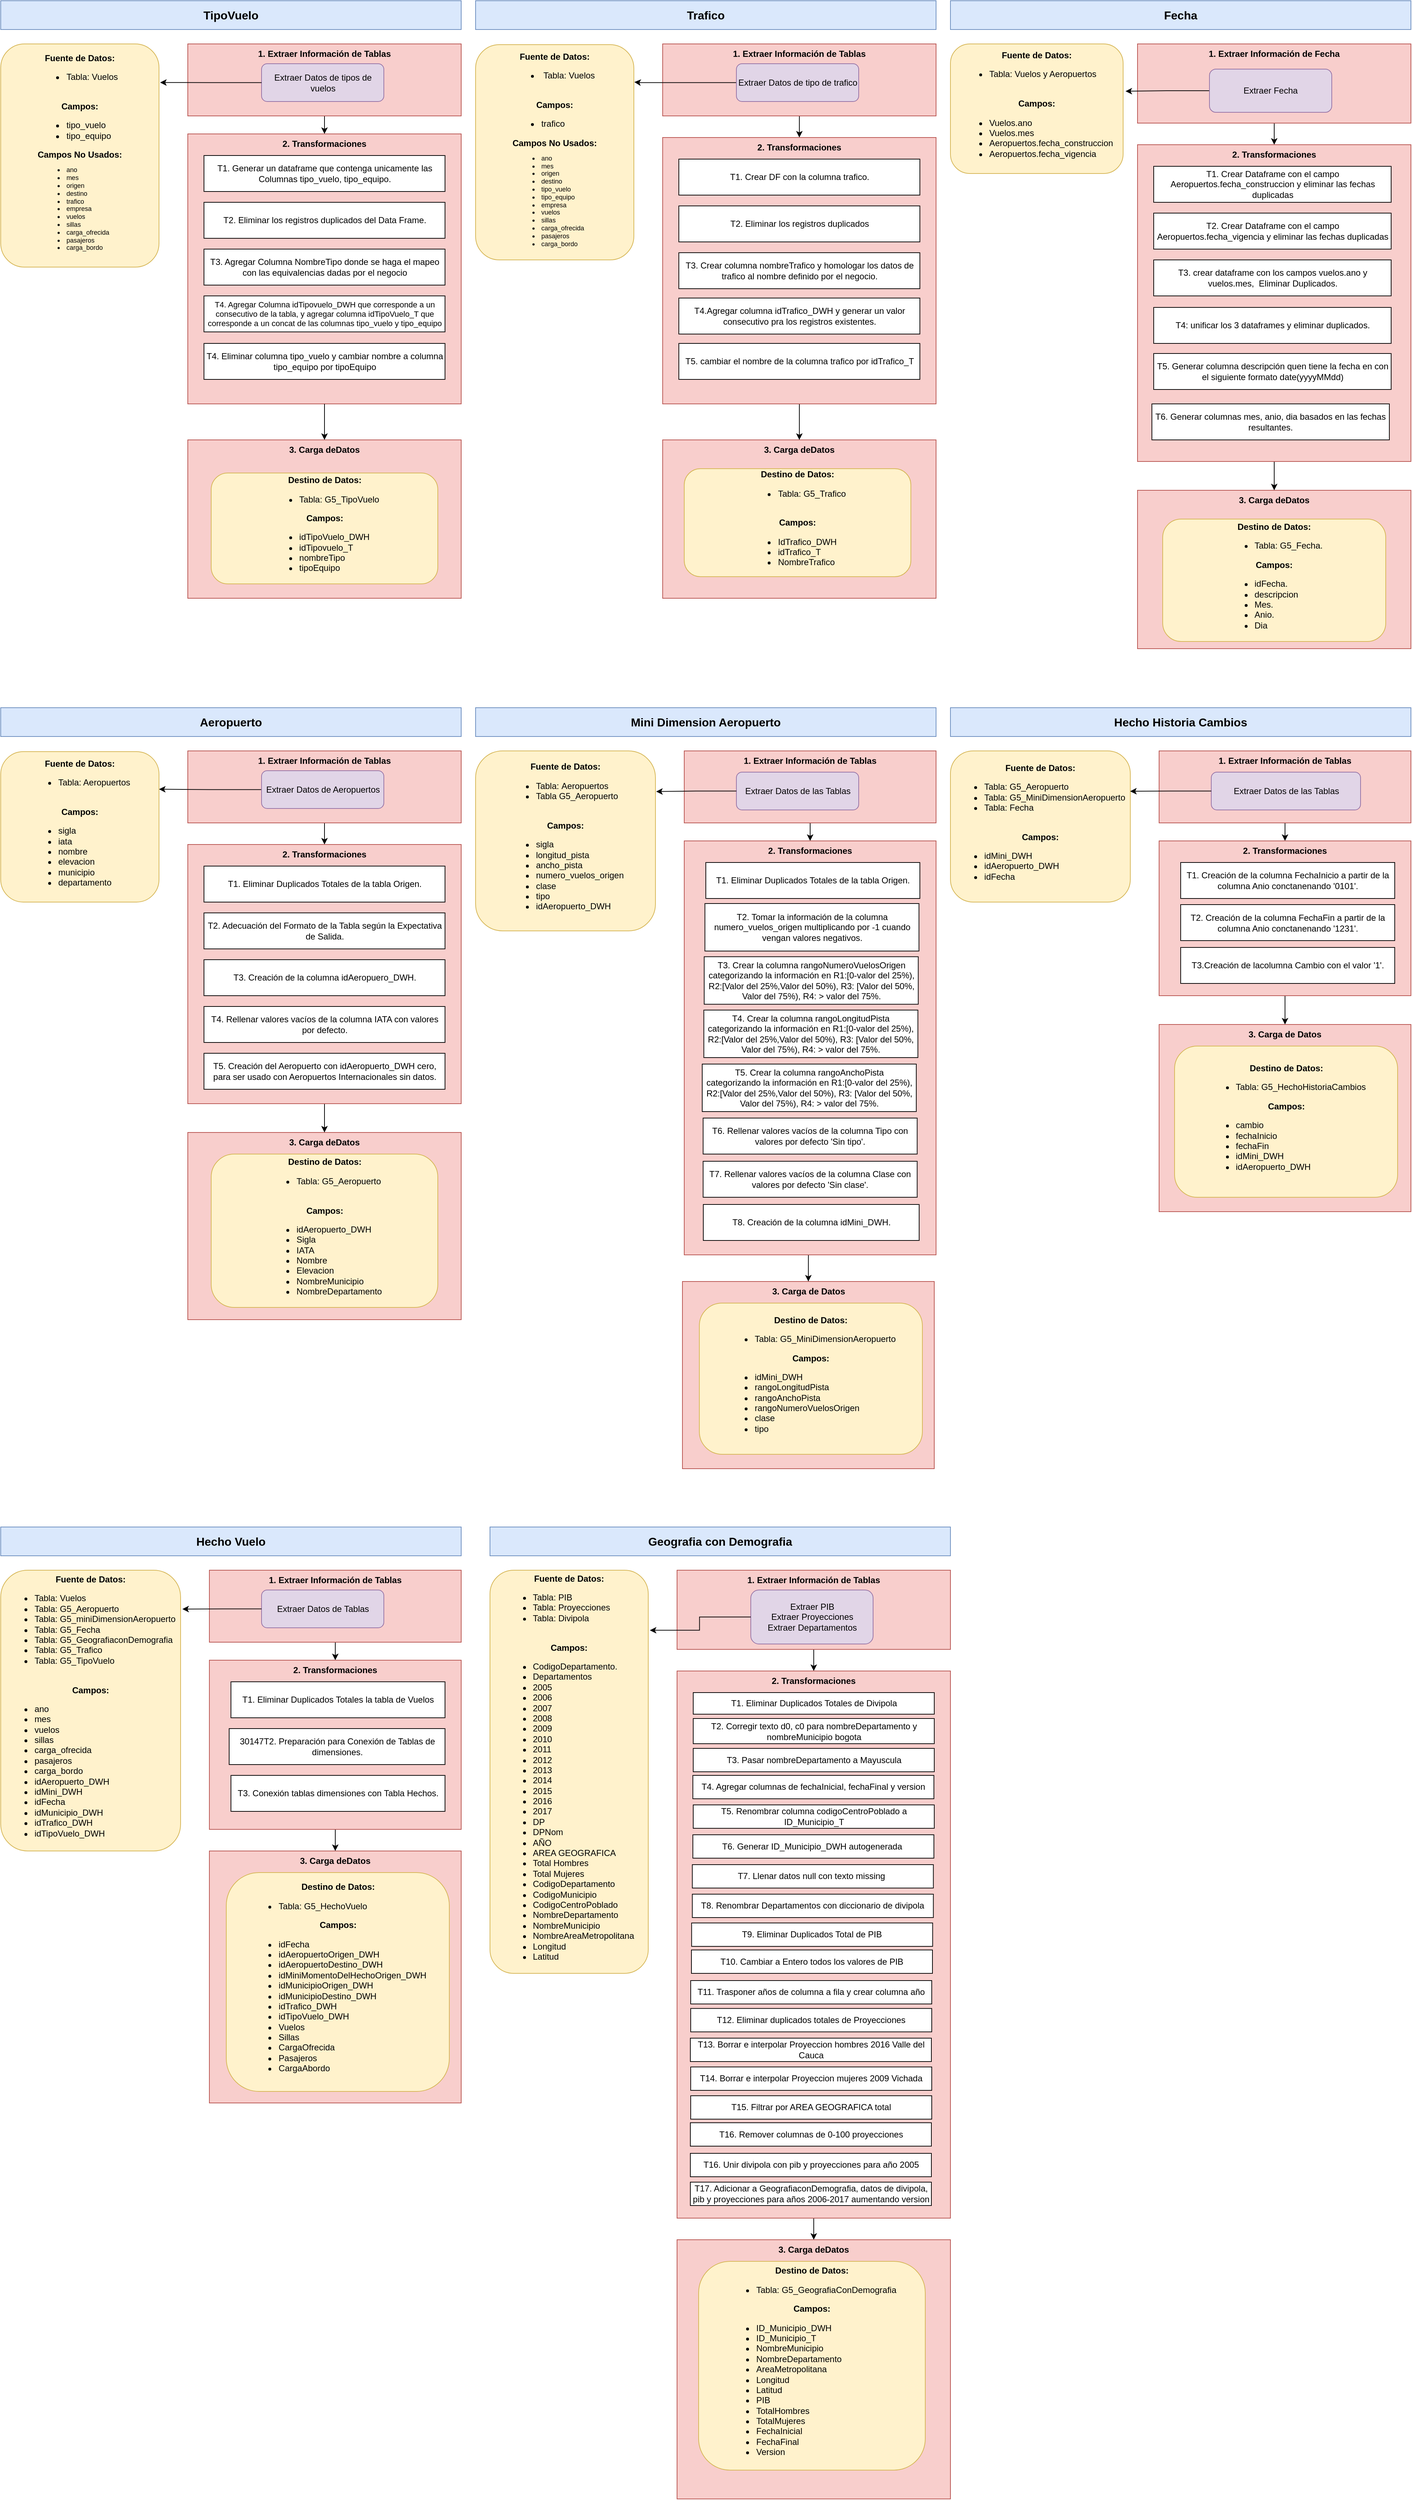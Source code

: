<mxfile version="24.5.3" type="device" pages="2">
  <diagram name="Página-1" id="N2-zhjFlQqDtDkERAfEA">
    <mxGraphModel dx="905" dy="836" grid="1" gridSize="10" guides="1" tooltips="1" connect="1" arrows="1" fold="1" page="1" pageScale="1" pageWidth="1169" pageHeight="827" math="0" shadow="0">
      <root>
        <mxCell id="0" />
        <mxCell id="1" parent="0" />
        <mxCell id="ubUgCDe-K2vhHDp4Me_q-1" value="Aeropuerto" style="rounded=0;whiteSpace=wrap;html=1;fontSize=16;fontStyle=1;fillColor=#dae8fc;strokeColor=#6c8ebf;" parent="1" vertex="1">
          <mxGeometry x="1200" y="1002" width="640" height="40" as="geometry" />
        </mxCell>
        <mxCell id="ubUgCDe-K2vhHDp4Me_q-2" value="3. Carga deDatos" style="rounded=0;whiteSpace=wrap;html=1;verticalAlign=top;fontStyle=1;fillColor=#f8cecc;strokeColor=#b85450;" parent="1" vertex="1">
          <mxGeometry x="1460" y="1592" width="380" height="260" as="geometry" />
        </mxCell>
        <mxCell id="ubUgCDe-K2vhHDp4Me_q-3" value="&lt;div&gt;&lt;b style=&quot;text-align: left; background-color: initial;&quot;&gt;Destino de Datos:&lt;/b&gt;&lt;br&gt;&lt;ul&gt;&lt;li style=&quot;text-align: left;&quot;&gt;Tabla: G5_Aeropuerto&lt;/li&gt;&lt;/ul&gt;&lt;div&gt;&lt;br&gt;&lt;/div&gt;&lt;div style=&quot;&quot;&gt;&lt;b&gt;Campos:&lt;/b&gt;&lt;/div&gt;&lt;/div&gt;&lt;div style=&quot;&quot;&gt;&lt;ul&gt;&lt;li style=&quot;text-align: left;&quot;&gt;idAeropuerto_DWH&lt;/li&gt;&lt;li style=&quot;text-align: left;&quot;&gt;Sigla&lt;/li&gt;&lt;li style=&quot;text-align: left;&quot;&gt;IATA&lt;/li&gt;&lt;li style=&quot;text-align: left;&quot;&gt;Nombre&lt;/li&gt;&lt;li style=&quot;text-align: left;&quot;&gt;Elevacion&lt;/li&gt;&lt;li style=&quot;text-align: left;&quot;&gt;NombreMunicipio&lt;/li&gt;&lt;li style=&quot;text-align: left;&quot;&gt;NombreDepartamento&lt;/li&gt;&lt;/ul&gt;&lt;/div&gt;" style="rounded=1;whiteSpace=wrap;html=1;glass=0;shadow=0;align=center;fillColor=#fff2cc;strokeColor=#d6b656;" parent="1" vertex="1">
          <mxGeometry x="1492.5" y="1622" width="315" height="213" as="geometry" />
        </mxCell>
        <mxCell id="ubUgCDe-K2vhHDp4Me_q-4" style="edgeStyle=orthogonalEdgeStyle;rounded=0;orthogonalLoop=1;jettySize=auto;html=1;exitX=0.5;exitY=1;exitDx=0;exitDy=0;entryX=0.5;entryY=0;entryDx=0;entryDy=0;" parent="1" source="ubUgCDe-K2vhHDp4Me_q-5" target="ubUgCDe-K2vhHDp4Me_q-10" edge="1">
          <mxGeometry relative="1" as="geometry" />
        </mxCell>
        <mxCell id="ubUgCDe-K2vhHDp4Me_q-5" value="1. Extraer Información de Tablas" style="rounded=0;whiteSpace=wrap;html=1;verticalAlign=top;fontStyle=1;fillColor=#f8cecc;strokeColor=#b85450;" parent="1" vertex="1">
          <mxGeometry x="1460" y="1062" width="380" height="100" as="geometry" />
        </mxCell>
        <mxCell id="ubUgCDe-K2vhHDp4Me_q-6" style="edgeStyle=orthogonalEdgeStyle;rounded=0;orthogonalLoop=1;jettySize=auto;html=1;entryX=1;entryY=0.25;entryDx=0;entryDy=0;" parent="1" source="ubUgCDe-K2vhHDp4Me_q-7" target="ubUgCDe-K2vhHDp4Me_q-8" edge="1">
          <mxGeometry relative="1" as="geometry" />
        </mxCell>
        <mxCell id="ubUgCDe-K2vhHDp4Me_q-7" value="Extraer Datos de Aeropuertos" style="rounded=1;whiteSpace=wrap;html=1;fillColor=#e1d5e7;strokeColor=#9673a6;" parent="1" vertex="1">
          <mxGeometry x="1562.5" y="1089.5" width="170" height="52.5" as="geometry" />
        </mxCell>
        <mxCell id="ubUgCDe-K2vhHDp4Me_q-8" value="&lt;b&gt;Fuente de Datos:&lt;/b&gt;&lt;div&gt;&lt;ul&gt;&lt;li style=&quot;&quot;&gt;Tabla: Aeropuertos&lt;/li&gt;&lt;/ul&gt;&lt;div&gt;&lt;br&gt;&lt;/div&gt;&lt;div style=&quot;&quot;&gt;&lt;b&gt;Campos:&lt;/b&gt;&lt;/div&gt;&lt;/div&gt;&lt;div style=&quot;&quot;&gt;&lt;ul&gt;&lt;li style=&quot;text-align: left;&quot;&gt;sigla&lt;/li&gt;&lt;li style=&quot;text-align: left;&quot;&gt;iata&lt;/li&gt;&lt;li style=&quot;text-align: left;&quot;&gt;nombre&lt;/li&gt;&lt;li style=&quot;text-align: left;&quot;&gt;elevacion&lt;/li&gt;&lt;li style=&quot;text-align: left;&quot;&gt;municipio&lt;/li&gt;&lt;li style=&quot;text-align: left;&quot;&gt;departamento&lt;/li&gt;&lt;/ul&gt;&lt;/div&gt;" style="rounded=1;whiteSpace=wrap;html=1;glass=0;shadow=0;align=center;fillColor=#fff2cc;strokeColor=#d6b656;" parent="1" vertex="1">
          <mxGeometry x="1200" y="1063" width="220" height="209" as="geometry" />
        </mxCell>
        <mxCell id="ubUgCDe-K2vhHDp4Me_q-9" style="edgeStyle=orthogonalEdgeStyle;rounded=0;orthogonalLoop=1;jettySize=auto;html=1;exitX=0.5;exitY=1;exitDx=0;exitDy=0;entryX=0.5;entryY=0;entryDx=0;entryDy=0;" parent="1" source="ubUgCDe-K2vhHDp4Me_q-10" target="ubUgCDe-K2vhHDp4Me_q-2" edge="1">
          <mxGeometry relative="1" as="geometry">
            <mxPoint x="1650" y="1549" as="sourcePoint" />
          </mxGeometry>
        </mxCell>
        <mxCell id="ubUgCDe-K2vhHDp4Me_q-10" value="2. Transformaciones" style="rounded=0;whiteSpace=wrap;html=1;verticalAlign=top;fontStyle=1;fillColor=#f8cecc;strokeColor=#b85450;" parent="1" vertex="1">
          <mxGeometry x="1460" y="1192" width="380" height="360" as="geometry" />
        </mxCell>
        <mxCell id="ubUgCDe-K2vhHDp4Me_q-11" value="T1. Eliminar Duplicados Totales de la tabla Origen." style="rounded=0;whiteSpace=wrap;html=1;" parent="1" vertex="1">
          <mxGeometry x="1482.5" y="1222" width="335" height="50" as="geometry" />
        </mxCell>
        <mxCell id="ubUgCDe-K2vhHDp4Me_q-12" value="T2. Adecuación del Formato de la Tabla según la Expectativa de Salida." style="rounded=0;whiteSpace=wrap;html=1;" parent="1" vertex="1">
          <mxGeometry x="1482.5" y="1287" width="335" height="50" as="geometry" />
        </mxCell>
        <mxCell id="ubUgCDe-K2vhHDp4Me_q-13" value="T3. Creación de la columna idAeropuero_DWH." style="rounded=0;whiteSpace=wrap;html=1;" parent="1" vertex="1">
          <mxGeometry x="1482.5" y="1352" width="335" height="50" as="geometry" />
        </mxCell>
        <mxCell id="ubUgCDe-K2vhHDp4Me_q-17" value="Hecho Vuelo" style="rounded=0;whiteSpace=wrap;html=1;fontSize=16;fontStyle=1;fillColor=#dae8fc;strokeColor=#6c8ebf;" parent="1" vertex="1">
          <mxGeometry x="1200" y="2140" width="640" height="40" as="geometry" />
        </mxCell>
        <mxCell id="ubUgCDe-K2vhHDp4Me_q-18" value="3. Carga deDatos" style="rounded=0;whiteSpace=wrap;html=1;verticalAlign=top;fontStyle=1;fillColor=#f8cecc;strokeColor=#b85450;" parent="1" vertex="1">
          <mxGeometry x="1490" y="2590" width="350" height="350" as="geometry" />
        </mxCell>
        <mxCell id="ubUgCDe-K2vhHDp4Me_q-19" value="&lt;div&gt;&lt;b style=&quot;text-align: left; background-color: initial;&quot;&gt;Destino de Datos:&lt;/b&gt;&lt;br&gt;&lt;ul&gt;&lt;li style=&quot;text-align: left;&quot;&gt;Tabla: G5_HechoVuelo&lt;/li&gt;&lt;/ul&gt;&lt;div style=&quot;&quot;&gt;&lt;b&gt;Campos:&lt;/b&gt;&lt;/div&gt;&lt;/div&gt;&lt;div style=&quot;&quot;&gt;&lt;ul&gt;&lt;li style=&quot;text-align: left;&quot;&gt;idFecha&lt;/li&gt;&lt;li style=&quot;text-align: left;&quot;&gt;idAeropuertoOrigen_DWH&lt;/li&gt;&lt;li style=&quot;text-align: left;&quot;&gt;idAeropuertoDestino_DWH&lt;/li&gt;&lt;li style=&quot;text-align: left;&quot;&gt;idMiniMomentoDelHechoOrigen_DWH&lt;/li&gt;&lt;li style=&quot;text-align: left;&quot;&gt;idMunicipioOrigen_DWH&lt;/li&gt;&lt;li style=&quot;text-align: left;&quot;&gt;idMunicipioDestino_DWH&lt;/li&gt;&lt;li style=&quot;text-align: left;&quot;&gt;idTrafico_DWH&lt;/li&gt;&lt;li style=&quot;text-align: left;&quot;&gt;idTipoVuelo_DWH&lt;/li&gt;&lt;li style=&quot;text-align: left;&quot;&gt;Vuelos&lt;/li&gt;&lt;li style=&quot;text-align: left;&quot;&gt;Sillas&lt;/li&gt;&lt;li style=&quot;text-align: left;&quot;&gt;CargaOfrecida&lt;/li&gt;&lt;li style=&quot;text-align: left;&quot;&gt;Pasajeros&lt;/li&gt;&lt;li style=&quot;text-align: left;&quot;&gt;CargaAbordo&lt;/li&gt;&lt;/ul&gt;&lt;/div&gt;" style="rounded=1;whiteSpace=wrap;html=1;glass=0;shadow=0;align=center;fillColor=#fff2cc;strokeColor=#d6b656;" parent="1" vertex="1">
          <mxGeometry x="1513.5" y="2620" width="310" height="304" as="geometry" />
        </mxCell>
        <mxCell id="ubUgCDe-K2vhHDp4Me_q-20" style="edgeStyle=orthogonalEdgeStyle;rounded=0;orthogonalLoop=1;jettySize=auto;html=1;exitX=0.5;exitY=1;exitDx=0;exitDy=0;entryX=0.5;entryY=0;entryDx=0;entryDy=0;" parent="1" source="ubUgCDe-K2vhHDp4Me_q-21" target="ubUgCDe-K2vhHDp4Me_q-26" edge="1">
          <mxGeometry relative="1" as="geometry" />
        </mxCell>
        <mxCell id="ubUgCDe-K2vhHDp4Me_q-21" value="1. Extraer Información de Tablas" style="rounded=0;whiteSpace=wrap;html=1;verticalAlign=top;fontStyle=1;fillColor=#f8cecc;strokeColor=#b85450;" parent="1" vertex="1">
          <mxGeometry x="1490" y="2200" width="350" height="100" as="geometry" />
        </mxCell>
        <mxCell id="ubUgCDe-K2vhHDp4Me_q-23" value="Extraer Datos de Tablas" style="rounded=1;whiteSpace=wrap;html=1;fillColor=#e1d5e7;strokeColor=#9673a6;" parent="1" vertex="1">
          <mxGeometry x="1562.5" y="2227.5" width="170" height="52.5" as="geometry" />
        </mxCell>
        <mxCell id="ubUgCDe-K2vhHDp4Me_q-24" value="&lt;b&gt;Fuente de Datos:&lt;/b&gt;&lt;div&gt;&lt;ul&gt;&lt;li style=&quot;text-align: left;&quot;&gt;Tabla: Vuelos&lt;/li&gt;&lt;li style=&quot;text-align: left;&quot;&gt;Tabla: G5_Aeropuerto&lt;/li&gt;&lt;li style=&quot;text-align: left;&quot;&gt;Tabla: G5_miniDimensionAeropuerto&lt;/li&gt;&lt;li style=&quot;text-align: left;&quot;&gt;Tabla: G5_Fecha&lt;/li&gt;&lt;li style=&quot;text-align: left;&quot;&gt;Tabla: G5_GeografiaconDemografia&lt;/li&gt;&lt;li style=&quot;text-align: left;&quot;&gt;Tabla: G5_Trafico&lt;/li&gt;&lt;li style=&quot;text-align: left;&quot;&gt;Tabla: G5_TipoVuelo&lt;/li&gt;&lt;/ul&gt;&lt;div&gt;&lt;br&gt;&lt;/div&gt;&lt;div style=&quot;&quot;&gt;&lt;b&gt;Campos:&lt;/b&gt;&lt;/div&gt;&lt;/div&gt;&lt;div style=&quot;&quot;&gt;&lt;ul&gt;&lt;li style=&quot;border-color: var(--border-color); text-align: left;&quot;&gt;ano&lt;/li&gt;&lt;li style=&quot;border-color: var(--border-color); text-align: left;&quot;&gt;mes&lt;/li&gt;&lt;li style=&quot;border-color: var(--border-color); text-align: left;&quot;&gt;vuelos&lt;/li&gt;&lt;li style=&quot;border-color: var(--border-color); text-align: left;&quot;&gt;sillas&lt;/li&gt;&lt;li style=&quot;text-align: left;&quot;&gt;carga_ofrecida&lt;/li&gt;&lt;li style=&quot;text-align: left;&quot;&gt;pasajeros&lt;/li&gt;&lt;li style=&quot;text-align: left;&quot;&gt;carga_bordo&lt;/li&gt;&lt;li style=&quot;text-align: left;&quot;&gt;idAeropuerto_DWH&lt;/li&gt;&lt;li style=&quot;text-align: left;&quot;&gt;idMini_DWH&lt;/li&gt;&lt;li style=&quot;text-align: left;&quot;&gt;idFecha&lt;/li&gt;&lt;li style=&quot;text-align: left;&quot;&gt;idMunicipio_DWH&lt;/li&gt;&lt;li style=&quot;text-align: left;&quot;&gt;idTrafico_DWH&lt;/li&gt;&lt;li style=&quot;text-align: left;&quot;&gt;idTipoVuelo_DWH&lt;/li&gt;&lt;/ul&gt;&lt;/div&gt;" style="rounded=1;whiteSpace=wrap;html=1;glass=0;shadow=0;align=center;fillColor=#fff2cc;strokeColor=#d6b656;" parent="1" vertex="1">
          <mxGeometry x="1200" y="2200" width="250" height="390" as="geometry" />
        </mxCell>
        <mxCell id="ubUgCDe-K2vhHDp4Me_q-25" style="edgeStyle=orthogonalEdgeStyle;rounded=0;orthogonalLoop=1;jettySize=auto;html=1;exitX=0.492;exitY=0.994;exitDx=0;exitDy=0;entryX=0.5;entryY=0;entryDx=0;entryDy=0;exitPerimeter=0;" parent="1" source="ubUgCDe-K2vhHDp4Me_q-26" target="ubUgCDe-K2vhHDp4Me_q-18" edge="1">
          <mxGeometry relative="1" as="geometry">
            <mxPoint x="1647.5" y="2687" as="sourcePoint" />
          </mxGeometry>
        </mxCell>
        <mxCell id="ubUgCDe-K2vhHDp4Me_q-26" value="2. Transformaciones" style="rounded=0;whiteSpace=wrap;html=1;verticalAlign=top;fontStyle=1;fillColor=#f8cecc;strokeColor=#b85450;" parent="1" vertex="1">
          <mxGeometry x="1490" y="2325" width="350" height="235" as="geometry" />
        </mxCell>
        <mxCell id="ubUgCDe-K2vhHDp4Me_q-27" value="T1. Eliminar Duplicados Totales la tabla de Vuelos" style="rounded=0;whiteSpace=wrap;html=1;" parent="1" vertex="1">
          <mxGeometry x="1520" y="2355" width="297.5" height="50" as="geometry" />
        </mxCell>
        <mxCell id="ubUgCDe-K2vhHDp4Me_q-30" style="edgeStyle=orthogonalEdgeStyle;rounded=0;orthogonalLoop=1;jettySize=auto;html=1;" parent="1" source="ubUgCDe-K2vhHDp4Me_q-23" edge="1">
          <mxGeometry relative="1" as="geometry">
            <mxPoint x="1452.5" y="2254" as="targetPoint" />
          </mxGeometry>
        </mxCell>
        <mxCell id="932UYrGROrPiQN3rEVwB-2" value="30147T2. Preparación para Conexión de Tablas de dimensiones." style="rounded=0;whiteSpace=wrap;html=1;" parent="1" vertex="1">
          <mxGeometry x="1517.5" y="2420" width="300" height="50" as="geometry" />
        </mxCell>
        <mxCell id="932UYrGROrPiQN3rEVwB-3" value="T3. Conexión tablas dimensiones con Tabla Hechos." style="rounded=0;whiteSpace=wrap;html=1;" parent="1" vertex="1">
          <mxGeometry x="1520" y="2485" width="297.5" height="50" as="geometry" />
        </mxCell>
        <mxCell id="kuKqwatzuB6j1uQe38Sz-1" value="T4. Rellenar valores vacíos de la columna IATA con valores por defecto." style="rounded=0;whiteSpace=wrap;html=1;" parent="1" vertex="1">
          <mxGeometry x="1482.5" y="1417" width="335" height="50" as="geometry" />
        </mxCell>
        <mxCell id="kuKqwatzuB6j1uQe38Sz-2" value="T5. Creación del Aeropuerto con idAeropuerto_DWH cero, para ser usado con Aeropuertos Internacionales sin datos." style="rounded=0;whiteSpace=wrap;html=1;" parent="1" vertex="1">
          <mxGeometry x="1482.5" y="1482" width="335" height="50" as="geometry" />
        </mxCell>
        <mxCell id="g_pBsq-3c6XKnpf-Vrf6-1" value="Mini Dimension Aeropuerto" style="rounded=0;whiteSpace=wrap;html=1;fontSize=16;fontStyle=1;fillColor=#dae8fc;strokeColor=#6c8ebf;" parent="1" vertex="1">
          <mxGeometry x="1860" y="1002" width="640" height="40" as="geometry" />
        </mxCell>
        <mxCell id="g_pBsq-3c6XKnpf-Vrf6-2" value="3. Carga de Datos" style="rounded=0;whiteSpace=wrap;html=1;verticalAlign=top;fontStyle=1;fillColor=#f8cecc;strokeColor=#b85450;" parent="1" vertex="1">
          <mxGeometry x="2147.5" y="1799" width="350" height="260" as="geometry" />
        </mxCell>
        <mxCell id="g_pBsq-3c6XKnpf-Vrf6-3" value="&lt;div&gt;&lt;b style=&quot;text-align: left; background-color: initial;&quot;&gt;Destino de Datos:&lt;/b&gt;&lt;br&gt;&lt;ul&gt;&lt;li style=&quot;text-align: left;&quot;&gt;Tabla: G5_MiniDimensionAeropuerto&lt;/li&gt;&lt;/ul&gt;&lt;div style=&quot;&quot;&gt;&lt;b&gt;Campos:&lt;/b&gt;&lt;/div&gt;&lt;/div&gt;&lt;div style=&quot;&quot;&gt;&lt;ul&gt;&lt;li style=&quot;text-align: left;&quot;&gt;idMini_DWH&lt;/li&gt;&lt;li style=&quot;text-align: left;&quot;&gt;rangoLongitudPista&lt;/li&gt;&lt;li style=&quot;text-align: left;&quot;&gt;rangoAnchoPista&lt;/li&gt;&lt;li style=&quot;text-align: left;&quot;&gt;rangoNumeroVuelosOrigen&lt;/li&gt;&lt;li style=&quot;text-align: left;&quot;&gt;clase&lt;/li&gt;&lt;li style=&quot;text-align: left;&quot;&gt;tipo&lt;/li&gt;&lt;/ul&gt;&lt;/div&gt;" style="rounded=1;whiteSpace=wrap;html=1;glass=0;shadow=0;align=center;fillColor=#fff2cc;strokeColor=#d6b656;" parent="1" vertex="1">
          <mxGeometry x="2171" y="1829" width="310" height="210" as="geometry" />
        </mxCell>
        <mxCell id="g_pBsq-3c6XKnpf-Vrf6-4" style="edgeStyle=orthogonalEdgeStyle;rounded=0;orthogonalLoop=1;jettySize=auto;html=1;exitX=0.5;exitY=1;exitDx=0;exitDy=0;entryX=0.5;entryY=0;entryDx=0;entryDy=0;" parent="1" source="g_pBsq-3c6XKnpf-Vrf6-5" target="g_pBsq-3c6XKnpf-Vrf6-9" edge="1">
          <mxGeometry relative="1" as="geometry" />
        </mxCell>
        <mxCell id="g_pBsq-3c6XKnpf-Vrf6-5" value="1. Extraer Información de Tablas" style="rounded=0;whiteSpace=wrap;html=1;verticalAlign=top;fontStyle=1;fillColor=#f8cecc;strokeColor=#b85450;" parent="1" vertex="1">
          <mxGeometry x="2150" y="1062" width="350" height="100" as="geometry" />
        </mxCell>
        <mxCell id="g_pBsq-3c6XKnpf-Vrf6-6" value="Extraer Datos de las Tablas" style="rounded=1;whiteSpace=wrap;html=1;fillColor=#e1d5e7;strokeColor=#9673a6;" parent="1" vertex="1">
          <mxGeometry x="2222.5" y="1091.5" width="170" height="52.5" as="geometry" />
        </mxCell>
        <mxCell id="g_pBsq-3c6XKnpf-Vrf6-7" value="&lt;b&gt;Fuente de Datos:&lt;/b&gt;&lt;div&gt;&lt;ul&gt;&lt;li style=&quot;text-align: left;&quot;&gt;&lt;span style=&quot;background-color: initial;&quot;&gt;Tabla:&amp;nbsp;&lt;/span&gt;Aeropuertos&lt;/li&gt;&lt;li style=&quot;text-align: left;&quot;&gt;Tabla G5_Aeropuerto&lt;/li&gt;&lt;/ul&gt;&lt;div&gt;&lt;br&gt;&lt;/div&gt;&lt;div style=&quot;&quot;&gt;&lt;b&gt;Campos:&lt;/b&gt;&lt;/div&gt;&lt;/div&gt;&lt;div style=&quot;&quot;&gt;&lt;ul&gt;&lt;li style=&quot;border-color: var(--border-color); text-align: left;&quot;&gt;sigla&lt;/li&gt;&lt;li style=&quot;border-color: var(--border-color); text-align: left;&quot;&gt;longitud_pista&lt;br&gt;&lt;/li&gt;&lt;li style=&quot;border-color: var(--border-color); text-align: left;&quot;&gt;ancho_pista&lt;br&gt;&lt;/li&gt;&lt;li style=&quot;border-color: var(--border-color); text-align: left;&quot;&gt;numero_vuelos_origen&lt;br&gt;&lt;/li&gt;&lt;li style=&quot;border-color: var(--border-color); text-align: left;&quot;&gt;clase&lt;br&gt;&lt;/li&gt;&lt;li style=&quot;border-color: var(--border-color); text-align: left;&quot;&gt;tipo&lt;br&gt;&lt;/li&gt;&lt;li style=&quot;border-color: var(--border-color); text-align: left;&quot;&gt;idAeropuerto_DWH&lt;/li&gt;&lt;/ul&gt;&lt;/div&gt;" style="rounded=1;whiteSpace=wrap;html=1;glass=0;shadow=0;align=center;fillColor=#fff2cc;strokeColor=#d6b656;" parent="1" vertex="1">
          <mxGeometry x="1860" y="1062" width="250" height="250" as="geometry" />
        </mxCell>
        <mxCell id="g_pBsq-3c6XKnpf-Vrf6-8" style="edgeStyle=orthogonalEdgeStyle;rounded=0;orthogonalLoop=1;jettySize=auto;html=1;exitX=0.492;exitY=0.994;exitDx=0;exitDy=0;entryX=0.5;entryY=0;entryDx=0;entryDy=0;exitPerimeter=0;" parent="1" target="g_pBsq-3c6XKnpf-Vrf6-2" edge="1">
          <mxGeometry relative="1" as="geometry">
            <mxPoint x="2322.2" y="1560.23" as="sourcePoint" />
          </mxGeometry>
        </mxCell>
        <mxCell id="g_pBsq-3c6XKnpf-Vrf6-9" value="2. Transformaciones" style="rounded=0;whiteSpace=wrap;html=1;verticalAlign=top;fontStyle=1;fillColor=#f8cecc;strokeColor=#b85450;" parent="1" vertex="1">
          <mxGeometry x="2150" y="1187" width="350" height="575" as="geometry" />
        </mxCell>
        <mxCell id="g_pBsq-3c6XKnpf-Vrf6-10" value="T1. Eliminar Duplicados Totales de la tabla Origen." style="rounded=0;whiteSpace=wrap;html=1;" parent="1" vertex="1">
          <mxGeometry x="2180" y="1217" width="297.5" height="50" as="geometry" />
        </mxCell>
        <mxCell id="g_pBsq-3c6XKnpf-Vrf6-11" style="edgeStyle=orthogonalEdgeStyle;rounded=0;orthogonalLoop=1;jettySize=auto;html=1;entryX=1.004;entryY=0.226;entryDx=0;entryDy=0;entryPerimeter=0;" parent="1" source="g_pBsq-3c6XKnpf-Vrf6-6" target="g_pBsq-3c6XKnpf-Vrf6-7" edge="1">
          <mxGeometry relative="1" as="geometry" />
        </mxCell>
        <mxCell id="g_pBsq-3c6XKnpf-Vrf6-12" value="T7. Rellenar valores vacíos de la columna Clase con valores por defecto &#39;Sin clase&#39;." style="rounded=0;whiteSpace=wrap;html=1;" parent="1" vertex="1">
          <mxGeometry x="2176.25" y="1632" width="297.5" height="50" as="geometry" />
        </mxCell>
        <mxCell id="g_pBsq-3c6XKnpf-Vrf6-13" value="T8. Creación de la columna&amp;nbsp;&lt;span style=&quot;text-align: left; background-color: initial;&quot;&gt;idMini_DWH&lt;/span&gt;." style="rounded=0;whiteSpace=wrap;html=1;" parent="1" vertex="1">
          <mxGeometry x="2176.5" y="1692" width="300" height="50" as="geometry" />
        </mxCell>
        <mxCell id="g_pBsq-3c6XKnpf-Vrf6-14" value="T6. Rellenar valores vacíos de la columna Tipo con valores por defecto &#39;Sin tipo&#39;." style="rounded=0;whiteSpace=wrap;html=1;" parent="1" vertex="1">
          <mxGeometry x="2176.25" y="1572" width="297.5" height="50" as="geometry" />
        </mxCell>
        <mxCell id="g_pBsq-3c6XKnpf-Vrf6-15" value="T2. Tomar la información de la columna numero_vuelos_origen multiplicando por -1 cuando vengan valores negativos." style="rounded=0;whiteSpace=wrap;html=1;" parent="1" vertex="1">
          <mxGeometry x="2178.75" y="1274" width="297.5" height="66" as="geometry" />
        </mxCell>
        <mxCell id="g_pBsq-3c6XKnpf-Vrf6-16" value="Hecho Historia Cambios" style="rounded=0;whiteSpace=wrap;html=1;fontSize=16;fontStyle=1;fillColor=#dae8fc;strokeColor=#6c8ebf;" parent="1" vertex="1">
          <mxGeometry x="2520" y="1002" width="640" height="40" as="geometry" />
        </mxCell>
        <mxCell id="g_pBsq-3c6XKnpf-Vrf6-17" value="3. Carga de Datos" style="rounded=0;whiteSpace=wrap;html=1;verticalAlign=top;fontStyle=1;fillColor=#f8cecc;strokeColor=#b85450;" parent="1" vertex="1">
          <mxGeometry x="2810" y="1442" width="350" height="260" as="geometry" />
        </mxCell>
        <mxCell id="g_pBsq-3c6XKnpf-Vrf6-18" value="&lt;div&gt;&lt;b style=&quot;text-align: left; background-color: initial;&quot;&gt;Destino de Datos:&lt;/b&gt;&lt;br&gt;&lt;ul&gt;&lt;li style=&quot;text-align: left;&quot;&gt;Tabla: G5_HechoHistoriaCambios&lt;/li&gt;&lt;/ul&gt;&lt;div style=&quot;&quot;&gt;&lt;b&gt;Campos:&lt;/b&gt;&lt;/div&gt;&lt;/div&gt;&lt;div style=&quot;&quot;&gt;&lt;ul&gt;&lt;li style=&quot;text-align: left;&quot;&gt;cambio&lt;/li&gt;&lt;li style=&quot;text-align: left;&quot;&gt;fechaInicio&lt;/li&gt;&lt;li style=&quot;text-align: left;&quot;&gt;fechaFin&lt;/li&gt;&lt;li style=&quot;border-color: var(--border-color); text-align: left;&quot;&gt;idMini_DWH&lt;/li&gt;&lt;li style=&quot;text-align: left;&quot;&gt;&lt;span style=&quot;background-color: initial;&quot;&gt;idAeropuerto_DWH&lt;/span&gt;&lt;br&gt;&lt;/li&gt;&lt;/ul&gt;&lt;/div&gt;" style="rounded=1;whiteSpace=wrap;html=1;glass=0;shadow=0;align=center;fillColor=#fff2cc;strokeColor=#d6b656;" parent="1" vertex="1">
          <mxGeometry x="2831.5" y="1472" width="310" height="210" as="geometry" />
        </mxCell>
        <mxCell id="g_pBsq-3c6XKnpf-Vrf6-19" style="edgeStyle=orthogonalEdgeStyle;rounded=0;orthogonalLoop=1;jettySize=auto;html=1;exitX=0.5;exitY=1;exitDx=0;exitDy=0;entryX=0.5;entryY=0;entryDx=0;entryDy=0;" parent="1" source="g_pBsq-3c6XKnpf-Vrf6-20" target="g_pBsq-3c6XKnpf-Vrf6-24" edge="1">
          <mxGeometry relative="1" as="geometry" />
        </mxCell>
        <mxCell id="g_pBsq-3c6XKnpf-Vrf6-20" value="1. Extraer Información de Tablas" style="rounded=0;whiteSpace=wrap;html=1;verticalAlign=top;fontStyle=1;fillColor=#f8cecc;strokeColor=#b85450;" parent="1" vertex="1">
          <mxGeometry x="2810" y="1062" width="350" height="100" as="geometry" />
        </mxCell>
        <mxCell id="g_pBsq-3c6XKnpf-Vrf6-21" value="Extraer Datos de las Tablas" style="rounded=1;whiteSpace=wrap;html=1;fillColor=#e1d5e7;strokeColor=#9673a6;" parent="1" vertex="1">
          <mxGeometry x="2882.5" y="1091.5" width="207.5" height="52.5" as="geometry" />
        </mxCell>
        <mxCell id="g_pBsq-3c6XKnpf-Vrf6-22" value="&lt;b&gt;Fuente de Datos:&lt;/b&gt;&lt;div&gt;&lt;ul&gt;&lt;li style=&quot;text-align: left;&quot;&gt;&lt;span style=&quot;background-color: initial;&quot;&gt;Tabla:&amp;nbsp;&lt;/span&gt;G5_Aeropuerto&lt;/li&gt;&lt;li style=&quot;text-align: left;&quot;&gt;Tabla: G5_MiniDimensionAeropuerto&lt;/li&gt;&lt;li style=&quot;text-align: left;&quot;&gt;Tabla: Fecha&lt;/li&gt;&lt;/ul&gt;&lt;div&gt;&lt;br&gt;&lt;/div&gt;&lt;div style=&quot;&quot;&gt;&lt;b&gt;Campos:&lt;/b&gt;&lt;/div&gt;&lt;/div&gt;&lt;div style=&quot;&quot;&gt;&lt;ul&gt;&lt;li style=&quot;border-color: var(--border-color); text-align: left;&quot;&gt;idMini_DWH&lt;/li&gt;&lt;li style=&quot;border-color: var(--border-color); text-align: left;&quot;&gt;idAeropuerto_DWH&lt;/li&gt;&lt;li style=&quot;border-color: var(--border-color); text-align: left;&quot;&gt;idFecha&lt;/li&gt;&lt;/ul&gt;&lt;/div&gt;" style="rounded=1;whiteSpace=wrap;html=1;glass=0;shadow=0;align=center;fillColor=#fff2cc;strokeColor=#d6b656;" parent="1" vertex="1">
          <mxGeometry x="2520" y="1062" width="250" height="210" as="geometry" />
        </mxCell>
        <mxCell id="g_pBsq-3c6XKnpf-Vrf6-23" style="edgeStyle=orthogonalEdgeStyle;rounded=0;orthogonalLoop=1;jettySize=auto;html=1;entryX=0.5;entryY=0;entryDx=0;entryDy=0;" parent="1" source="g_pBsq-3c6XKnpf-Vrf6-24" target="g_pBsq-3c6XKnpf-Vrf6-17" edge="1">
          <mxGeometry relative="1" as="geometry" />
        </mxCell>
        <mxCell id="g_pBsq-3c6XKnpf-Vrf6-24" value="2. Transformaciones" style="rounded=0;whiteSpace=wrap;html=1;verticalAlign=top;fontStyle=1;fillColor=#f8cecc;strokeColor=#b85450;" parent="1" vertex="1">
          <mxGeometry x="2810" y="1187" width="350" height="215" as="geometry" />
        </mxCell>
        <mxCell id="g_pBsq-3c6XKnpf-Vrf6-25" value="T1. Creación de la columna FechaInicio a partir de la columna Anio conctanenando &#39;0101&#39;." style="rounded=0;whiteSpace=wrap;html=1;" parent="1" vertex="1">
          <mxGeometry x="2840" y="1217" width="297.5" height="50" as="geometry" />
        </mxCell>
        <mxCell id="g_pBsq-3c6XKnpf-Vrf6-26" style="edgeStyle=orthogonalEdgeStyle;rounded=0;orthogonalLoop=1;jettySize=auto;html=1;entryX=0.999;entryY=0.267;entryDx=0;entryDy=0;entryPerimeter=0;" parent="1" source="g_pBsq-3c6XKnpf-Vrf6-21" target="g_pBsq-3c6XKnpf-Vrf6-22" edge="1">
          <mxGeometry relative="1" as="geometry" />
        </mxCell>
        <mxCell id="g_pBsq-3c6XKnpf-Vrf6-27" value="T3.Creación de lacolumna Cambio con el valor &#39;1&#39;." style="rounded=0;whiteSpace=wrap;html=1;" parent="1" vertex="1">
          <mxGeometry x="2840" y="1335" width="297.5" height="50" as="geometry" />
        </mxCell>
        <mxCell id="g_pBsq-3c6XKnpf-Vrf6-28" value="T3. Crear la columna&amp;nbsp;&lt;span style=&quot;text-align: left; background-color: initial;&quot;&gt;rangoNumeroVuelosOrigen categorizando&lt;/span&gt;&amp;nbsp;la información en&amp;nbsp;R1:[0-valor del 25%), R2:[Valor del 25%,Valor del 50%), R3: [Valor del 50%, Valor del 75%), R4: &amp;gt; valor del 75%." style="rounded=0;whiteSpace=wrap;html=1;" parent="1" vertex="1">
          <mxGeometry x="2177.75" y="1347.88" width="297.5" height="66" as="geometry" />
        </mxCell>
        <mxCell id="g_pBsq-3c6XKnpf-Vrf6-29" value="T4. Crear la columna&amp;nbsp;&lt;span style=&quot;text-align: left; background-color: initial;&quot;&gt;rangoLongitudPista&lt;/span&gt;&lt;br&gt;&lt;span style=&quot;text-align: left; background-color: initial;&quot;&gt;categorizando&lt;/span&gt;&amp;nbsp;la información en&amp;nbsp;R1:[0-valor del 25%), R2:[Valor del 25%,Valor del 50%), R3: [Valor del 50%, Valor del 75%), R4: &amp;gt; valor del 75%." style="rounded=0;whiteSpace=wrap;html=1;" parent="1" vertex="1">
          <mxGeometry x="2177.25" y="1422" width="297.5" height="66" as="geometry" />
        </mxCell>
        <mxCell id="g_pBsq-3c6XKnpf-Vrf6-30" value="T5. Crear la columna&amp;nbsp;&lt;span style=&quot;text-align: left; background-color: initial;&quot;&gt;rangoAnchoPista&lt;/span&gt;&lt;br&gt;categorizando&amp;nbsp;la información en&amp;nbsp;R1:[0-valor del 25%), R2:[Valor del 25%,Valor del 50%), R3: [Valor del 50%, Valor del 75%), R4: &amp;gt; valor del 75%." style="rounded=0;whiteSpace=wrap;html=1;" parent="1" vertex="1">
          <mxGeometry x="2175" y="1497" width="297.5" height="66" as="geometry" />
        </mxCell>
        <mxCell id="g_pBsq-3c6XKnpf-Vrf6-31" value="T2. Creación de la&amp;nbsp;columna FechaFin a partir de la columna Anio conctanenando &#39;1231&#39;." style="rounded=0;whiteSpace=wrap;html=1;" parent="1" vertex="1">
          <mxGeometry x="2840" y="1275.5" width="297.5" height="50" as="geometry" />
        </mxCell>
        <mxCell id="_EG7j54g6REtRX6zZQ29-1" value="Geografia con Demografia" style="rounded=0;whiteSpace=wrap;html=1;fontSize=16;fontStyle=1;fillColor=#dae8fc;strokeColor=#6c8ebf;" parent="1" vertex="1">
          <mxGeometry x="1880" y="2140" width="640" height="40" as="geometry" />
        </mxCell>
        <mxCell id="_EG7j54g6REtRX6zZQ29-4" style="edgeStyle=orthogonalEdgeStyle;rounded=0;orthogonalLoop=1;jettySize=auto;html=1;exitX=0.5;exitY=1;exitDx=0;exitDy=0;entryX=0.5;entryY=0;entryDx=0;entryDy=0;" parent="1" source="_EG7j54g6REtRX6zZQ29-5" target="_EG7j54g6REtRX6zZQ29-9" edge="1">
          <mxGeometry relative="1" as="geometry" />
        </mxCell>
        <mxCell id="_EG7j54g6REtRX6zZQ29-5" value="1. Extraer Información de Tablas" style="rounded=0;whiteSpace=wrap;html=1;verticalAlign=top;fontStyle=1;fillColor=#f8cecc;strokeColor=#b85450;" parent="1" vertex="1">
          <mxGeometry x="2140" y="2200" width="380" height="110" as="geometry" />
        </mxCell>
        <mxCell id="_EG7j54g6REtRX6zZQ29-6" value="Extraer PIB&lt;div&gt;Extraer Proyecciones&lt;/div&gt;&lt;div&gt;Extraer Departamentos&lt;/div&gt;" style="rounded=1;whiteSpace=wrap;html=1;fillColor=#e1d5e7;strokeColor=#9673a6;" parent="1" vertex="1">
          <mxGeometry x="2242.5" y="2227.5" width="170" height="75" as="geometry" />
        </mxCell>
        <mxCell id="_EG7j54g6REtRX6zZQ29-7" value="&lt;b&gt;Fuente de Datos:&lt;/b&gt;&lt;div&gt;&lt;ul&gt;&lt;li style=&quot;text-align: left;&quot;&gt;Tabla: PIB&lt;/li&gt;&lt;li style=&quot;text-align: left;&quot;&gt;Tabla: Proyecciones&lt;/li&gt;&lt;li style=&quot;text-align: left;&quot;&gt;Tabla: Divipola&lt;/li&gt;&lt;/ul&gt;&lt;div&gt;&lt;br&gt;&lt;/div&gt;&lt;div style=&quot;&quot;&gt;&lt;b&gt;Campos:&lt;/b&gt;&lt;/div&gt;&lt;/div&gt;&lt;div style=&quot;&quot;&gt;&lt;ul&gt;&lt;li style=&quot;text-align: left;&quot;&gt;CodigoDepartamento.&lt;/li&gt;&lt;li style=&quot;text-align: left;&quot;&gt;Departamentos&lt;/li&gt;&lt;li style=&quot;text-align: left;&quot;&gt;2005&lt;/li&gt;&lt;li style=&quot;text-align: left;&quot;&gt;2006&lt;/li&gt;&lt;li style=&quot;text-align: left;&quot;&gt;2007&lt;/li&gt;&lt;li style=&quot;text-align: left;&quot;&gt;2008&lt;/li&gt;&lt;li style=&quot;text-align: left;&quot;&gt;2009&lt;/li&gt;&lt;li style=&quot;text-align: left;&quot;&gt;2010&lt;/li&gt;&lt;li style=&quot;text-align: left;&quot;&gt;2011&lt;/li&gt;&lt;li style=&quot;text-align: left;&quot;&gt;2012&lt;/li&gt;&lt;li style=&quot;text-align: left;&quot;&gt;2013&lt;/li&gt;&lt;li style=&quot;text-align: left;&quot;&gt;2014&lt;/li&gt;&lt;li style=&quot;text-align: left;&quot;&gt;2015&lt;/li&gt;&lt;li style=&quot;text-align: left;&quot;&gt;2016&lt;/li&gt;&lt;li style=&quot;text-align: left;&quot;&gt;2017&lt;/li&gt;&lt;li style=&quot;text-align: left;&quot;&gt;DP&lt;/li&gt;&lt;li style=&quot;text-align: left;&quot;&gt;DPNom&lt;/li&gt;&lt;li style=&quot;text-align: left;&quot;&gt;AÑO&lt;/li&gt;&lt;li style=&quot;text-align: left;&quot;&gt;AREA GEOGRAFICA&lt;/li&gt;&lt;li style=&quot;text-align: left;&quot;&gt;Total Hombres&lt;/li&gt;&lt;li style=&quot;text-align: left;&quot;&gt;Total Mujeres&lt;/li&gt;&lt;li style=&quot;text-align: left;&quot;&gt;CodigoDepartamento&lt;br&gt;&lt;/li&gt;&lt;li style=&quot;text-align: left;&quot;&gt;CodigoMunicipio&lt;br&gt;&lt;/li&gt;&lt;li style=&quot;text-align: left;&quot;&gt;CodigoCentroPoblado&lt;br&gt;&lt;/li&gt;&lt;li style=&quot;text-align: left;&quot;&gt;NombreDepartamento&lt;br&gt;&lt;/li&gt;&lt;li style=&quot;text-align: left;&quot;&gt;NombreMunicipio&lt;br&gt;&lt;/li&gt;&lt;li style=&quot;text-align: left;&quot;&gt;NombreAreaMetropolitana&lt;/li&gt;&lt;li style=&quot;text-align: left;&quot;&gt;Longitud&lt;br&gt;&lt;/li&gt;&lt;li style=&quot;text-align: left;&quot;&gt;Latitud&lt;/li&gt;&lt;/ul&gt;&lt;/div&gt;" style="rounded=1;whiteSpace=wrap;html=1;glass=0;shadow=0;align=center;fillColor=#fff2cc;strokeColor=#d6b656;" parent="1" vertex="1">
          <mxGeometry x="1880" y="2200" width="220" height="560" as="geometry" />
        </mxCell>
        <mxCell id="_EG7j54g6REtRX6zZQ29-8" style="edgeStyle=orthogonalEdgeStyle;rounded=0;orthogonalLoop=1;jettySize=auto;html=1;exitX=0.5;exitY=1;exitDx=0;exitDy=0;entryX=0.5;entryY=0;entryDx=0;entryDy=0;" parent="1" source="_EG7j54g6REtRX6zZQ29-9" target="_EG7j54g6REtRX6zZQ29-2" edge="1">
          <mxGeometry relative="1" as="geometry">
            <mxPoint x="2330" y="2990" as="sourcePoint" />
          </mxGeometry>
        </mxCell>
        <mxCell id="_EG7j54g6REtRX6zZQ29-9" value="2. Transformaciones" style="rounded=0;whiteSpace=wrap;html=1;verticalAlign=top;fontStyle=1;fillColor=#f8cecc;strokeColor=#b85450;" parent="1" vertex="1">
          <mxGeometry x="2140" y="2340" width="380" height="760" as="geometry" />
        </mxCell>
        <mxCell id="_EG7j54g6REtRX6zZQ29-10" value="T1. Eliminar Duplicados Totales de Divipola" style="rounded=0;whiteSpace=wrap;html=1;" parent="1" vertex="1">
          <mxGeometry x="2162.5" y="2370" width="335" height="30" as="geometry" />
        </mxCell>
        <mxCell id="_EG7j54g6REtRX6zZQ29-11" value="T2. Corregir texto d0, c0 para nombreDepartamento y nombreMunicipio bogota" style="rounded=0;whiteSpace=wrap;html=1;" parent="1" vertex="1">
          <mxGeometry x="2162.5" y="2406" width="335" height="35" as="geometry" />
        </mxCell>
        <mxCell id="_EG7j54g6REtRX6zZQ29-12" value="T3. Pasar nombreDepartamento a Mayuscula" style="rounded=0;whiteSpace=wrap;html=1;" parent="1" vertex="1">
          <mxGeometry x="2162.5" y="2447.5" width="335" height="32.5" as="geometry" />
        </mxCell>
        <mxCell id="_EG7j54g6REtRX6zZQ29-13" style="edgeStyle=orthogonalEdgeStyle;rounded=0;orthogonalLoop=1;jettySize=auto;html=1;exitX=0;exitY=0.5;exitDx=0;exitDy=0;entryX=1.01;entryY=0.149;entryDx=0;entryDy=0;entryPerimeter=0;" parent="1" source="_EG7j54g6REtRX6zZQ29-6" target="_EG7j54g6REtRX6zZQ29-7" edge="1">
          <mxGeometry relative="1" as="geometry" />
        </mxCell>
        <mxCell id="_EG7j54g6REtRX6zZQ29-14" value="" style="group" parent="1" vertex="1" connectable="0">
          <mxGeometry x="2140" y="3130" width="380" height="360" as="geometry" />
        </mxCell>
        <mxCell id="_EG7j54g6REtRX6zZQ29-2" value="3. Carga deDatos" style="rounded=0;whiteSpace=wrap;html=1;verticalAlign=top;fontStyle=1;fillColor=#f8cecc;strokeColor=#b85450;" parent="_EG7j54g6REtRX6zZQ29-14" vertex="1">
          <mxGeometry width="380" height="360" as="geometry" />
        </mxCell>
        <mxCell id="_EG7j54g6REtRX6zZQ29-3" value="&lt;div&gt;&lt;b style=&quot;text-align: left; background-color: initial;&quot;&gt;Destino de Datos:&lt;/b&gt;&lt;br&gt;&lt;ul&gt;&lt;li style=&quot;text-align: left;&quot;&gt;Tabla: G5_GeografiaConDemografia&lt;/li&gt;&lt;/ul&gt;&lt;div style=&quot;&quot;&gt;&lt;b&gt;Campos:&lt;/b&gt;&lt;/div&gt;&lt;/div&gt;&lt;div style=&quot;&quot;&gt;&lt;ul&gt;&lt;li style=&quot;text-align: left;&quot;&gt;&lt;span style=&quot;background-color: initial;&quot;&gt;ID_Municipio_DWH&lt;/span&gt;&lt;br&gt;&lt;/li&gt;&lt;li style=&quot;text-align: left;&quot;&gt;ID_Municipio_T&lt;/li&gt;&lt;li style=&quot;text-align: left;&quot;&gt;NombreMunicipio&lt;/li&gt;&lt;li style=&quot;text-align: left;&quot;&gt;NombreDepartamento&lt;/li&gt;&lt;li style=&quot;text-align: left;&quot;&gt;AreaMetropolitana&lt;/li&gt;&lt;li style=&quot;text-align: left;&quot;&gt;Longitud&lt;/li&gt;&lt;li style=&quot;text-align: left;&quot;&gt;Latitud&lt;/li&gt;&lt;li style=&quot;text-align: left;&quot;&gt;PIB&lt;/li&gt;&lt;li style=&quot;text-align: left;&quot;&gt;TotalHombres&lt;/li&gt;&lt;li style=&quot;text-align: left;&quot;&gt;TotalMujeres&lt;/li&gt;&lt;li style=&quot;text-align: left;&quot;&gt;FechaInicial&lt;/li&gt;&lt;li style=&quot;text-align: left;&quot;&gt;FechaFinal&lt;/li&gt;&lt;li style=&quot;text-align: left;&quot;&gt;Version&lt;/li&gt;&lt;/ul&gt;&lt;/div&gt;" style="rounded=1;whiteSpace=wrap;html=1;glass=0;shadow=0;align=center;fillColor=#fff2cc;strokeColor=#d6b656;" parent="_EG7j54g6REtRX6zZQ29-14" vertex="1">
          <mxGeometry x="30" y="30" width="315" height="290" as="geometry" />
        </mxCell>
        <mxCell id="_EG7j54g6REtRX6zZQ29-15" value="T4. Agregar columnas de fechaInicial, fechaFinal y version" style="rounded=0;whiteSpace=wrap;html=1;" parent="1" vertex="1">
          <mxGeometry x="2162" y="2485" width="335" height="32.5" as="geometry" />
        </mxCell>
        <mxCell id="_EG7j54g6REtRX6zZQ29-16" value="T5. Renombrar columna codigoCentroPoblado a ID_Municipio_T" style="rounded=0;whiteSpace=wrap;html=1;" parent="1" vertex="1">
          <mxGeometry x="2162.5" y="2526" width="335" height="32.5" as="geometry" />
        </mxCell>
        <mxCell id="_EG7j54g6REtRX6zZQ29-17" value="T6. Generar ID_Municipio_DWH autogenerada&amp;nbsp;" style="rounded=0;whiteSpace=wrap;html=1;" parent="1" vertex="1">
          <mxGeometry x="2162" y="2567.5" width="335" height="32.5" as="geometry" />
        </mxCell>
        <mxCell id="_EG7j54g6REtRX6zZQ29-18" value="T7. Llenar datos null con texto missing&amp;nbsp;" style="rounded=0;whiteSpace=wrap;html=1;" parent="1" vertex="1">
          <mxGeometry x="2161.25" y="2609" width="335" height="32.5" as="geometry" />
        </mxCell>
        <mxCell id="_EG7j54g6REtRX6zZQ29-19" value="T8. Renombrar Departamentos con diccionario de divipola" style="rounded=0;whiteSpace=wrap;html=1;" parent="1" vertex="1">
          <mxGeometry x="2161.25" y="2650" width="335" height="32.5" as="geometry" />
        </mxCell>
        <mxCell id="_EG7j54g6REtRX6zZQ29-20" value="T9. Eliminar Duplicados Total de PIB" style="rounded=0;whiteSpace=wrap;html=1;" parent="1" vertex="1">
          <mxGeometry x="2160.25" y="2690" width="335" height="32.5" as="geometry" />
        </mxCell>
        <mxCell id="_EG7j54g6REtRX6zZQ29-21" value="T10. Cambiar a Entero todos los valores de PIB" style="rounded=0;whiteSpace=wrap;html=1;" parent="1" vertex="1">
          <mxGeometry x="2160" y="2727.5" width="335" height="32.5" as="geometry" />
        </mxCell>
        <mxCell id="_EG7j54g6REtRX6zZQ29-22" value="T11. Trasponer años de columna a fila y crear columna año" style="rounded=0;whiteSpace=wrap;html=1;" parent="1" vertex="1">
          <mxGeometry x="2159" y="2770" width="335" height="32.5" as="geometry" />
        </mxCell>
        <mxCell id="_EG7j54g6REtRX6zZQ29-23" value="T12. Eliminar duplicados totales de Proyecciones" style="rounded=0;whiteSpace=wrap;html=1;" parent="1" vertex="1">
          <mxGeometry x="2159" y="2808.75" width="335" height="32.5" as="geometry" />
        </mxCell>
        <mxCell id="_EG7j54g6REtRX6zZQ29-24" value="T13. Borrar e interpolar Proyeccion hombres 2016 Valle del Cauca" style="rounded=0;whiteSpace=wrap;html=1;" parent="1" vertex="1">
          <mxGeometry x="2158.5" y="2850" width="335" height="32.5" as="geometry" />
        </mxCell>
        <mxCell id="_EG7j54g6REtRX6zZQ29-25" value="T14. Borrar e interpolar Proyeccion mujeres 2009 Vichada" style="rounded=0;whiteSpace=wrap;html=1;" parent="1" vertex="1">
          <mxGeometry x="2159" y="2890" width="335" height="32.5" as="geometry" />
        </mxCell>
        <mxCell id="_EG7j54g6REtRX6zZQ29-26" value="T15. Filtrar por AREA GEOGRAFICA total" style="rounded=0;whiteSpace=wrap;html=1;" parent="1" vertex="1">
          <mxGeometry x="2159" y="2930" width="335" height="32.5" as="geometry" />
        </mxCell>
        <mxCell id="_EG7j54g6REtRX6zZQ29-27" value="T16. Remover columnas de 0-100 proyecciones" style="rounded=0;whiteSpace=wrap;html=1;" parent="1" vertex="1">
          <mxGeometry x="2158.5" y="2967.5" width="335" height="32.5" as="geometry" />
        </mxCell>
        <mxCell id="_EG7j54g6REtRX6zZQ29-28" value="T16. Unir divipola con pib y proyecciones para año 2005" style="rounded=0;whiteSpace=wrap;html=1;" parent="1" vertex="1">
          <mxGeometry x="2158.5" y="3010" width="335" height="32.5" as="geometry" />
        </mxCell>
        <mxCell id="_EG7j54g6REtRX6zZQ29-29" value="T17. Adicionar a GeografiaconDemografia, datos de divipola, pib y proyecciones para años 2006-2017 aumentando version" style="rounded=0;whiteSpace=wrap;html=1;" parent="1" vertex="1">
          <mxGeometry x="2158.5" y="3050" width="335" height="32.5" as="geometry" />
        </mxCell>
        <mxCell id="GkRp8IhUm-u5ejVtObmv-1" value="Fecha" style="rounded=0;whiteSpace=wrap;html=1;fontSize=16;fontStyle=1;fillColor=#dae8fc;strokeColor=#6c8ebf;" parent="1" vertex="1">
          <mxGeometry x="2520" y="20" width="640" height="40" as="geometry" />
        </mxCell>
        <mxCell id="GkRp8IhUm-u5ejVtObmv-2" value="3. Carga deDatos" style="rounded=0;whiteSpace=wrap;html=1;verticalAlign=top;fontStyle=1;fillColor=#f8cecc;strokeColor=#b85450;" parent="1" vertex="1">
          <mxGeometry x="2780" y="700" width="380" height="220" as="geometry" />
        </mxCell>
        <mxCell id="GkRp8IhUm-u5ejVtObmv-3" value="&lt;div&gt;&lt;b style=&quot;text-align: left; background-color: initial;&quot;&gt;Destino de Datos:&lt;/b&gt;&lt;br&gt;&lt;ul&gt;&lt;li style=&quot;text-align: left;&quot;&gt;Tabla: G5_Fecha.&lt;/li&gt;&lt;/ul&gt;&lt;div style=&quot;&quot;&gt;&lt;b&gt;Campos:&lt;/b&gt;&lt;/div&gt;&lt;/div&gt;&lt;div style=&quot;&quot;&gt;&lt;ul&gt;&lt;li style=&quot;text-align: left;&quot;&gt;idFecha.&lt;/li&gt;&lt;li style=&quot;text-align: left;&quot;&gt;descripcion&lt;/li&gt;&lt;li style=&quot;text-align: left;&quot;&gt;Mes.&lt;/li&gt;&lt;li style=&quot;text-align: left;&quot;&gt;Anio.&lt;/li&gt;&lt;li style=&quot;text-align: left;&quot;&gt;Dia&lt;/li&gt;&lt;/ul&gt;&lt;/div&gt;" style="rounded=1;whiteSpace=wrap;html=1;glass=0;shadow=0;align=center;fillColor=#fff2cc;strokeColor=#d6b656;" parent="1" vertex="1">
          <mxGeometry x="2815" y="740" width="310" height="170" as="geometry" />
        </mxCell>
        <mxCell id="GkRp8IhUm-u5ejVtObmv-4" style="edgeStyle=orthogonalEdgeStyle;rounded=0;orthogonalLoop=1;jettySize=auto;html=1;exitX=0.5;exitY=1;exitDx=0;exitDy=0;entryX=0.5;entryY=0;entryDx=0;entryDy=0;" parent="1" source="GkRp8IhUm-u5ejVtObmv-5" target="GkRp8IhUm-u5ejVtObmv-10" edge="1">
          <mxGeometry relative="1" as="geometry" />
        </mxCell>
        <mxCell id="GkRp8IhUm-u5ejVtObmv-5" value="1. Extraer Información de Fecha" style="rounded=0;whiteSpace=wrap;html=1;verticalAlign=top;fontStyle=1;fillColor=#f8cecc;strokeColor=#b85450;" parent="1" vertex="1">
          <mxGeometry x="2780" y="80" width="380" height="110" as="geometry" />
        </mxCell>
        <mxCell id="GkRp8IhUm-u5ejVtObmv-6" style="edgeStyle=orthogonalEdgeStyle;rounded=0;orthogonalLoop=1;jettySize=auto;html=1;exitX=0;exitY=0.5;exitDx=0;exitDy=0;entryX=1.014;entryY=0.365;entryDx=0;entryDy=0;entryPerimeter=0;" parent="1" source="GkRp8IhUm-u5ejVtObmv-7" target="GkRp8IhUm-u5ejVtObmv-8" edge="1">
          <mxGeometry relative="1" as="geometry">
            <Array as="points" />
          </mxGeometry>
        </mxCell>
        <mxCell id="GkRp8IhUm-u5ejVtObmv-7" value="Extraer Fecha" style="rounded=1;whiteSpace=wrap;html=1;fillColor=#e1d5e7;strokeColor=#9673a6;" parent="1" vertex="1">
          <mxGeometry x="2880" y="115" width="170" height="60" as="geometry" />
        </mxCell>
        <mxCell id="GkRp8IhUm-u5ejVtObmv-8" value="&lt;b&gt;Fuente de Datos:&lt;/b&gt;&lt;div&gt;&lt;ul&gt;&lt;li style=&quot;text-align: left;&quot;&gt;Tabla: Vuelos y Aeropuertos&lt;/li&gt;&lt;/ul&gt;&lt;div&gt;&lt;br&gt;&lt;/div&gt;&lt;div style=&quot;&quot;&gt;&lt;b&gt;Campos:&lt;/b&gt;&lt;/div&gt;&lt;/div&gt;&lt;div style=&quot;&quot;&gt;&lt;ul&gt;&lt;li style=&quot;text-align: left;&quot;&gt;Vuelos.ano&lt;/li&gt;&lt;li style=&quot;text-align: left;&quot;&gt;Vuelos.mes&lt;/li&gt;&lt;li style=&quot;text-align: left;&quot;&gt;Aeropuertos.fecha_construccion&lt;/li&gt;&lt;li style=&quot;text-align: left;&quot;&gt;Aeropuertos.fecha_vigencia&lt;/li&gt;&lt;/ul&gt;&lt;/div&gt;" style="rounded=1;whiteSpace=wrap;html=1;glass=0;shadow=0;align=center;fillColor=#fff2cc;strokeColor=#d6b656;" parent="1" vertex="1">
          <mxGeometry x="2520" y="80" width="240" height="180" as="geometry" />
        </mxCell>
        <mxCell id="GkRp8IhUm-u5ejVtObmv-9" style="edgeStyle=orthogonalEdgeStyle;rounded=0;orthogonalLoop=1;jettySize=auto;html=1;entryX=0.5;entryY=0;entryDx=0;entryDy=0;" parent="1" source="GkRp8IhUm-u5ejVtObmv-10" target="GkRp8IhUm-u5ejVtObmv-2" edge="1">
          <mxGeometry relative="1" as="geometry">
            <mxPoint x="2970" y="780" as="sourcePoint" />
          </mxGeometry>
        </mxCell>
        <mxCell id="GkRp8IhUm-u5ejVtObmv-10" value="2. Transformaciones" style="rounded=0;whiteSpace=wrap;html=1;verticalAlign=top;fontStyle=1;fillColor=#f8cecc;strokeColor=#b85450;" parent="1" vertex="1">
          <mxGeometry x="2780" y="220" width="380" height="440" as="geometry" />
        </mxCell>
        <mxCell id="GkRp8IhUm-u5ejVtObmv-11" value="T5. Generar columna descripción&amp;nbsp;quen tiene la fecha en con el siguiente formato date(yyyyMMdd)" style="rounded=0;whiteSpace=wrap;html=1;" parent="1" vertex="1">
          <mxGeometry x="2802.5" y="510" width="330" height="50" as="geometry" />
        </mxCell>
        <mxCell id="GkRp8IhUm-u5ejVtObmv-12" value="T3. crear dataframe con los campos vuelos.ano y vuelos.mes,&amp;nbsp; Eliminar Duplicados." style="rounded=0;whiteSpace=wrap;html=1;" parent="1" vertex="1">
          <mxGeometry x="2802.5" y="380" width="330" height="50" as="geometry" />
        </mxCell>
        <mxCell id="GkRp8IhUm-u5ejVtObmv-13" value="T4: unificar los 3 dataframes y eliminar duplicados." style="rounded=0;whiteSpace=wrap;html=1;" parent="1" vertex="1">
          <mxGeometry x="2802.5" y="446" width="330" height="50" as="geometry" />
        </mxCell>
        <mxCell id="GkRp8IhUm-u5ejVtObmv-14" value="TipoVuelo" style="rounded=0;whiteSpace=wrap;html=1;fontSize=16;fontStyle=1;fillColor=#dae8fc;strokeColor=#6c8ebf;" parent="1" vertex="1">
          <mxGeometry x="1200" y="20" width="640" height="40" as="geometry" />
        </mxCell>
        <mxCell id="GkRp8IhUm-u5ejVtObmv-15" value="3. Carga deDatos" style="rounded=0;whiteSpace=wrap;html=1;verticalAlign=top;fontStyle=1;fillColor=#f8cecc;strokeColor=#b85450;" parent="1" vertex="1">
          <mxGeometry x="1460" y="630" width="380" height="220" as="geometry" />
        </mxCell>
        <mxCell id="GkRp8IhUm-u5ejVtObmv-16" value="&lt;div&gt;&lt;b style=&quot;text-align: left; background-color: initial;&quot;&gt;Destino de Datos:&lt;/b&gt;&lt;br&gt;&lt;ul&gt;&lt;li style=&quot;text-align: left;&quot;&gt;Tabla: G5_TipoVuelo&lt;/li&gt;&lt;/ul&gt;&lt;div style=&quot;&quot;&gt;&lt;b&gt;Campos:&lt;/b&gt;&lt;/div&gt;&lt;/div&gt;&lt;div style=&quot;&quot;&gt;&lt;ul&gt;&lt;li style=&quot;text-align: left;&quot;&gt;idTipoVuelo_DWH&lt;/li&gt;&lt;li style=&quot;text-align: left;&quot;&gt;idTipovuelo_T&lt;/li&gt;&lt;li style=&quot;text-align: left;&quot;&gt;nombreTipo&lt;/li&gt;&lt;li style=&quot;text-align: left;&quot;&gt;tipoEquipo&lt;/li&gt;&lt;/ul&gt;&lt;/div&gt;" style="rounded=1;whiteSpace=wrap;html=1;glass=0;shadow=0;align=center;fillColor=#fff2cc;strokeColor=#d6b656;" parent="1" vertex="1">
          <mxGeometry x="1492.5" y="676" width="315" height="154" as="geometry" />
        </mxCell>
        <mxCell id="GkRp8IhUm-u5ejVtObmv-17" style="edgeStyle=orthogonalEdgeStyle;rounded=0;orthogonalLoop=1;jettySize=auto;html=1;exitX=0.5;exitY=1;exitDx=0;exitDy=0;entryX=0.5;entryY=0;entryDx=0;entryDy=0;" parent="1" source="GkRp8IhUm-u5ejVtObmv-18" target="GkRp8IhUm-u5ejVtObmv-21" edge="1">
          <mxGeometry relative="1" as="geometry" />
        </mxCell>
        <mxCell id="GkRp8IhUm-u5ejVtObmv-18" value="1. Extraer Información de Tablas" style="rounded=0;whiteSpace=wrap;html=1;verticalAlign=top;fontStyle=1;fillColor=#f8cecc;strokeColor=#b85450;" parent="1" vertex="1">
          <mxGeometry x="1460" y="80" width="380" height="100" as="geometry" />
        </mxCell>
        <mxCell id="GkRp8IhUm-u5ejVtObmv-19" value="Extraer Datos de tipos de vuelos" style="rounded=1;whiteSpace=wrap;html=1;fillColor=#e1d5e7;strokeColor=#9673a6;" parent="1" vertex="1">
          <mxGeometry x="1562.5" y="107.5" width="170" height="52.5" as="geometry" />
        </mxCell>
        <mxCell id="GkRp8IhUm-u5ejVtObmv-20" value="&lt;b style=&quot;font-size: 12px;&quot;&gt;&lt;font style=&quot;font-size: 12px;&quot;&gt;Fuente de Datos:&lt;/font&gt;&lt;/b&gt;&lt;div style=&quot;font-size: 12px;&quot;&gt;&lt;ul style=&quot;&quot;&gt;&lt;li style=&quot;text-align: left;&quot;&gt;&lt;font style=&quot;font-size: 12px;&quot;&gt;Tabla: Vuelos&lt;/font&gt;&lt;/li&gt;&lt;/ul&gt;&lt;div style=&quot;&quot;&gt;&lt;font style=&quot;font-size: 12px;&quot;&gt;&lt;br style=&quot;&quot;&gt;&lt;/font&gt;&lt;/div&gt;&lt;div style=&quot;&quot;&gt;&lt;b style=&quot;&quot;&gt;&lt;font style=&quot;font-size: 12px;&quot;&gt;Campos:&lt;/font&gt;&lt;/b&gt;&lt;/div&gt;&lt;/div&gt;&lt;div style=&quot;&quot;&gt;&lt;ul style=&quot;font-size: 12px;&quot;&gt;&lt;li style=&quot;border-color: var(--border-color); text-align: left;&quot;&gt;&lt;font style=&quot;font-size: 12px;&quot;&gt;tipo_vuelo&lt;br style=&quot;&quot;&gt;&lt;/font&gt;&lt;/li&gt;&lt;li style=&quot;border-color: var(--border-color); text-align: left;&quot;&gt;&lt;font style=&quot;font-size: 12px;&quot;&gt;tipo_equipo&lt;br style=&quot;&quot;&gt;&lt;/font&gt;&lt;/li&gt;&lt;/ul&gt;&lt;b style=&quot;font-size: 12px; background-color: initial;&quot;&gt;&lt;font style=&quot;font-size: 12px;&quot;&gt;Campos No Usados:&lt;/font&gt;&lt;/b&gt;&lt;ul style=&quot;&quot;&gt;&lt;li style=&quot;text-align: left;&quot;&gt;&lt;span style=&quot;background-color: initial;&quot;&gt;ano&lt;/span&gt;&lt;br&gt;&lt;/li&gt;&lt;li style=&quot;text-align: left;&quot;&gt;mes&lt;/li&gt;&lt;li style=&quot;text-align: left;&quot;&gt;origen&lt;/li&gt;&lt;li style=&quot;text-align: left;&quot;&gt;destino&lt;/li&gt;&lt;li style=&quot;text-align: left;&quot;&gt;trafico&lt;/li&gt;&lt;li style=&quot;text-align: left;&quot;&gt;empresa&lt;/li&gt;&lt;li style=&quot;text-align: left;&quot;&gt;vuelos&lt;/li&gt;&lt;li style=&quot;text-align: left;&quot;&gt;sillas&lt;/li&gt;&lt;li style=&quot;text-align: left;&quot;&gt;carga_ofrecida&lt;/li&gt;&lt;li style=&quot;text-align: left;&quot;&gt;pasajeros&lt;/li&gt;&lt;li style=&quot;text-align: left;&quot;&gt;carga_bordo&lt;br&gt;&lt;/li&gt;&lt;/ul&gt;&lt;/div&gt;" style="rounded=1;whiteSpace=wrap;html=1;glass=0;shadow=0;align=center;fillColor=#fff2cc;strokeColor=#d6b656;fontSize=9;" parent="1" vertex="1">
          <mxGeometry x="1200" y="80" width="220" height="310" as="geometry" />
        </mxCell>
        <mxCell id="GkRp8IhUm-u5ejVtObmv-21" value="2. Transformaciones" style="rounded=0;whiteSpace=wrap;html=1;verticalAlign=top;fontStyle=1;fillColor=#f8cecc;strokeColor=#b85450;" parent="1" vertex="1">
          <mxGeometry x="1460" y="205" width="380" height="375" as="geometry" />
        </mxCell>
        <mxCell id="GkRp8IhUm-u5ejVtObmv-22" value="T1. Generar un dataframe que contenga unicamente las Columnas tipo_vuelo, tipo_equipo." style="rounded=0;whiteSpace=wrap;html=1;" parent="1" vertex="1">
          <mxGeometry x="1482.5" y="235" width="335" height="50" as="geometry" />
        </mxCell>
        <mxCell id="GkRp8IhUm-u5ejVtObmv-23" value="T2.&amp;nbsp;Eliminar los registros duplicados del Data Frame." style="rounded=0;whiteSpace=wrap;html=1;" parent="1" vertex="1">
          <mxGeometry x="1482.5" y="300" width="335" height="50" as="geometry" />
        </mxCell>
        <mxCell id="GkRp8IhUm-u5ejVtObmv-24" value="T3. Agregar Columna NombreTipo donde se haga el mapeo con las equivalencias dadas por el negocio" style="rounded=0;whiteSpace=wrap;html=1;" parent="1" vertex="1">
          <mxGeometry x="1482.5" y="365" width="335" height="50" as="geometry" />
        </mxCell>
        <mxCell id="GkRp8IhUm-u5ejVtObmv-25" style="edgeStyle=orthogonalEdgeStyle;rounded=0;orthogonalLoop=1;jettySize=auto;html=1;entryX=1.007;entryY=0.173;entryDx=0;entryDy=0;entryPerimeter=0;" parent="1" source="GkRp8IhUm-u5ejVtObmv-19" target="GkRp8IhUm-u5ejVtObmv-20" edge="1">
          <mxGeometry relative="1" as="geometry" />
        </mxCell>
        <mxCell id="GkRp8IhUm-u5ejVtObmv-26" value="Trafico" style="rounded=0;whiteSpace=wrap;html=1;fontSize=16;fontStyle=1;fillColor=#dae8fc;strokeColor=#6c8ebf;" parent="1" vertex="1">
          <mxGeometry x="1860" y="20" width="640" height="40" as="geometry" />
        </mxCell>
        <mxCell id="GkRp8IhUm-u5ejVtObmv-27" value="3. Carga deDatos" style="rounded=0;whiteSpace=wrap;html=1;verticalAlign=top;fontStyle=1;fillColor=#f8cecc;strokeColor=#b85450;" parent="1" vertex="1">
          <mxGeometry x="2120" y="630" width="380" height="220" as="geometry" />
        </mxCell>
        <mxCell id="GkRp8IhUm-u5ejVtObmv-28" value="&lt;div&gt;&lt;b style=&quot;text-align: left; background-color: initial;&quot;&gt;Destino de Datos:&lt;/b&gt;&lt;br&gt;&lt;ul&gt;&lt;li style=&quot;text-align: left;&quot;&gt;Tabla: G5_Trafico&lt;/li&gt;&lt;/ul&gt;&lt;div&gt;&lt;br&gt;&lt;/div&gt;&lt;div style=&quot;&quot;&gt;&lt;b&gt;Campos:&lt;/b&gt;&lt;/div&gt;&lt;/div&gt;&lt;div style=&quot;&quot;&gt;&lt;ul&gt;&lt;li style=&quot;text-align: left;&quot;&gt;IdTrafico_DWH&amp;nbsp;&lt;/li&gt;&lt;li style=&quot;text-align: left;&quot;&gt;idTrafico_T&lt;/li&gt;&lt;li style=&quot;text-align: left;&quot;&gt;NombreTrafico&lt;/li&gt;&lt;/ul&gt;&lt;/div&gt;" style="rounded=1;whiteSpace=wrap;html=1;glass=0;shadow=0;align=center;fillColor=#fff2cc;strokeColor=#d6b656;" parent="1" vertex="1">
          <mxGeometry x="2150" y="670" width="315" height="150" as="geometry" />
        </mxCell>
        <mxCell id="GkRp8IhUm-u5ejVtObmv-29" style="edgeStyle=orthogonalEdgeStyle;rounded=0;orthogonalLoop=1;jettySize=auto;html=1;exitX=0.5;exitY=1;exitDx=0;exitDy=0;entryX=0.5;entryY=0;entryDx=0;entryDy=0;" parent="1" source="GkRp8IhUm-u5ejVtObmv-30" target="GkRp8IhUm-u5ejVtObmv-35" edge="1">
          <mxGeometry relative="1" as="geometry" />
        </mxCell>
        <mxCell id="GkRp8IhUm-u5ejVtObmv-30" value="1. Extraer Información de Tablas" style="rounded=0;whiteSpace=wrap;html=1;verticalAlign=top;fontStyle=1;fillColor=#f8cecc;strokeColor=#b85450;" parent="1" vertex="1">
          <mxGeometry x="2120" y="80" width="380" height="100" as="geometry" />
        </mxCell>
        <mxCell id="GkRp8IhUm-u5ejVtObmv-31" style="edgeStyle=orthogonalEdgeStyle;rounded=0;orthogonalLoop=1;jettySize=auto;html=1;exitX=0;exitY=0.5;exitDx=0;exitDy=0;entryX=1.003;entryY=0.174;entryDx=0;entryDy=0;entryPerimeter=0;" parent="1" source="GkRp8IhUm-u5ejVtObmv-32" target="GkRp8IhUm-u5ejVtObmv-33" edge="1">
          <mxGeometry relative="1" as="geometry">
            <mxPoint x="2252.5" y="64.769" as="sourcePoint" />
            <mxPoint x="2090" y="140" as="targetPoint" />
            <Array as="points">
              <mxPoint x="2090" y="134" />
            </Array>
          </mxGeometry>
        </mxCell>
        <mxCell id="GkRp8IhUm-u5ejVtObmv-32" value="Extraer Datos de tipo de trafico" style="rounded=1;whiteSpace=wrap;html=1;fillColor=#e1d5e7;strokeColor=#9673a6;" parent="1" vertex="1">
          <mxGeometry x="2222.5" y="107.5" width="170" height="52.5" as="geometry" />
        </mxCell>
        <mxCell id="GkRp8IhUm-u5ejVtObmv-33" value="&lt;b&gt;Fuente de Datos:&lt;/b&gt;&lt;div&gt;&lt;ul&gt;&lt;li style=&quot;&quot;&gt;Tabla: Vuelos&lt;/li&gt;&lt;/ul&gt;&lt;div&gt;&lt;br&gt;&lt;/div&gt;&lt;div style=&quot;&quot;&gt;&lt;div&gt;&lt;b&gt;Campos:&lt;/b&gt;&lt;/div&gt;&lt;div style=&quot;font-size: 9px;&quot;&gt;&lt;ul style=&quot;font-size: 12px;&quot;&gt;&lt;li style=&quot;text-align: left;&quot;&gt;trafico&lt;/li&gt;&lt;/ul&gt;&lt;b style=&quot;font-size: 12px; background-color: initial;&quot;&gt;Campos No Usados:&lt;/b&gt;&lt;ul&gt;&lt;li style=&quot;text-align: left;&quot;&gt;&lt;span style=&quot;background-color: initial;&quot;&gt;ano&lt;/span&gt;&lt;br&gt;&lt;/li&gt;&lt;li style=&quot;text-align: left;&quot;&gt;mes&lt;/li&gt;&lt;li style=&quot;text-align: left;&quot;&gt;origen&lt;/li&gt;&lt;li style=&quot;text-align: left;&quot;&gt;destino&lt;/li&gt;&lt;li style=&quot;border-color: var(--border-color); text-align: left;&quot;&gt;tipo_vuelo&lt;br&gt;&lt;/li&gt;&lt;li style=&quot;border-color: var(--border-color); text-align: left;&quot;&gt;tipo_equipo&lt;/li&gt;&lt;li style=&quot;text-align: left;&quot;&gt;empresa&lt;/li&gt;&lt;li style=&quot;text-align: left;&quot;&gt;vuelos&lt;/li&gt;&lt;li style=&quot;text-align: left;&quot;&gt;sillas&lt;/li&gt;&lt;li style=&quot;text-align: left;&quot;&gt;carga_ofrecida&lt;/li&gt;&lt;li style=&quot;text-align: left;&quot;&gt;pasajeros&lt;/li&gt;&lt;li style=&quot;text-align: left;&quot;&gt;carga_bordo&lt;/li&gt;&lt;/ul&gt;&lt;/div&gt;&lt;/div&gt;&lt;/div&gt;" style="rounded=1;whiteSpace=wrap;html=1;glass=0;shadow=0;align=center;fillColor=#fff2cc;strokeColor=#d6b656;" parent="1" vertex="1">
          <mxGeometry x="1860" y="81" width="220" height="299" as="geometry" />
        </mxCell>
        <mxCell id="GkRp8IhUm-u5ejVtObmv-34" style="edgeStyle=orthogonalEdgeStyle;rounded=0;orthogonalLoop=1;jettySize=auto;html=1;exitX=0.5;exitY=1;exitDx=0;exitDy=0;entryX=0.5;entryY=0;entryDx=0;entryDy=0;" parent="1" source="GkRp8IhUm-u5ejVtObmv-35" target="GkRp8IhUm-u5ejVtObmv-27" edge="1">
          <mxGeometry relative="1" as="geometry">
            <mxPoint x="2310" y="830" as="sourcePoint" />
          </mxGeometry>
        </mxCell>
        <mxCell id="GkRp8IhUm-u5ejVtObmv-35" value="2. Transformaciones" style="rounded=0;whiteSpace=wrap;html=1;verticalAlign=top;fontStyle=1;fillColor=#f8cecc;strokeColor=#b85450;" parent="1" vertex="1">
          <mxGeometry x="2120" y="210" width="380" height="370" as="geometry" />
        </mxCell>
        <mxCell id="GkRp8IhUm-u5ejVtObmv-36" value="T1. Crear DF con la columna trafico." style="rounded=0;whiteSpace=wrap;html=1;" parent="1" vertex="1">
          <mxGeometry x="2142.5" y="240" width="335" height="50" as="geometry" />
        </mxCell>
        <mxCell id="GkRp8IhUm-u5ejVtObmv-37" value="T2. Eliminar los registros duplicados" style="rounded=0;whiteSpace=wrap;html=1;" parent="1" vertex="1">
          <mxGeometry x="2142.5" y="305" width="335" height="50" as="geometry" />
        </mxCell>
        <mxCell id="GkRp8IhUm-u5ejVtObmv-38" value="T3. Crear columna nombreTrafico y homologar los datos de trafico al nombre definido por el negocio." style="rounded=0;whiteSpace=wrap;html=1;" parent="1" vertex="1">
          <mxGeometry x="2142.5" y="370" width="335" height="50" as="geometry" />
        </mxCell>
        <mxCell id="GkRp8IhUm-u5ejVtObmv-39" value="T4.Agregar columna idTrafico_DWH y generar un valor consecutivo pra los registros existentes." style="rounded=0;whiteSpace=wrap;html=1;" parent="1" vertex="1">
          <mxGeometry x="2142.5" y="433" width="335" height="50" as="geometry" />
        </mxCell>
        <mxCell id="GkRp8IhUm-u5ejVtObmv-40" value="T5. cambiar el nombre de la columna trafico por idTrafico_T" style="rounded=0;whiteSpace=wrap;html=1;" parent="1" vertex="1">
          <mxGeometry x="2142.5" y="496" width="335" height="50" as="geometry" />
        </mxCell>
        <mxCell id="GkRp8IhUm-u5ejVtObmv-41" value="T4. Agregar Columna idTipovuelo_DWH que corresponde a un consecutivo de la tabla, y agregar columna idTipoVuelo_T que corresponde a un concat de las columnas tipo_vuelo y tipo_equipo" style="rounded=0;whiteSpace=wrap;html=1;fontSize=11;" parent="1" vertex="1">
          <mxGeometry x="1482.5" y="430" width="335" height="50" as="geometry" />
        </mxCell>
        <mxCell id="GkRp8IhUm-u5ejVtObmv-42" value="T4. Eliminar columna tipo_vuelo y cambiar nombre a columna tipo_equipo por tipoEquipo" style="rounded=0;whiteSpace=wrap;html=1;" parent="1" vertex="1">
          <mxGeometry x="1482.5" y="496" width="335" height="50" as="geometry" />
        </mxCell>
        <mxCell id="GkRp8IhUm-u5ejVtObmv-43" value="" style="endArrow=classic;html=1;rounded=0;exitX=0.5;exitY=1;exitDx=0;exitDy=0;entryX=0.5;entryY=0;entryDx=0;entryDy=0;" parent="1" source="GkRp8IhUm-u5ejVtObmv-21" target="GkRp8IhUm-u5ejVtObmv-15" edge="1">
          <mxGeometry width="50" height="50" relative="1" as="geometry">
            <mxPoint x="1490" y="670" as="sourcePoint" />
            <mxPoint x="1540" y="620" as="targetPoint" />
          </mxGeometry>
        </mxCell>
        <mxCell id="GkRp8IhUm-u5ejVtObmv-44" value="T1. Crear Dataframe con el campo Aeropuertos.fecha_construccion y eliminar las fechas duplicadas" style="rounded=0;whiteSpace=wrap;html=1;" parent="1" vertex="1">
          <mxGeometry x="2802.5" y="250" width="330" height="50" as="geometry" />
        </mxCell>
        <mxCell id="GkRp8IhUm-u5ejVtObmv-45" value="T2. Crear Dataframe con el campo Aeropuertos.fecha_vigencia y eliminar las fechas duplicadas" style="rounded=0;whiteSpace=wrap;html=1;" parent="1" vertex="1">
          <mxGeometry x="2802.5" y="315" width="330" height="50" as="geometry" />
        </mxCell>
        <mxCell id="GkRp8IhUm-u5ejVtObmv-46" value="T6. Generar columnas mes, anio, dia basados en las fechas resultantes." style="rounded=0;whiteSpace=wrap;html=1;" parent="1" vertex="1">
          <mxGeometry x="2800" y="580" width="330" height="50" as="geometry" />
        </mxCell>
      </root>
    </mxGraphModel>
  </diagram>
  <diagram id="HFcBwwevGP1G3p3NpDOI" name="Página-2">
    <mxGraphModel dx="-70" dy="676" grid="1" gridSize="10" guides="1" tooltips="1" connect="1" arrows="1" fold="1" page="1" pageScale="1" pageWidth="827" pageHeight="1169" math="0" shadow="0">
      <root>
        <mxCell id="0" />
        <mxCell id="1" parent="0" />
        <mxCell id="iU0TdhMlgEEw6ftC_Le_-1" value="Divipola" style="rounded=0;whiteSpace=wrap;html=1;fontSize=16;fontStyle=1;fillColor=#dae8fc;strokeColor=#6c8ebf;" vertex="1" parent="1">
          <mxGeometry x="1200" y="20" width="640" height="40" as="geometry" />
        </mxCell>
        <mxCell id="iU0TdhMlgEEw6ftC_Le_-2" value="3. Carga deDatos" style="rounded=0;whiteSpace=wrap;html=1;verticalAlign=top;fontStyle=1;fillColor=#f8cecc;strokeColor=#b85450;" vertex="1" parent="1">
          <mxGeometry x="1460" y="490" width="380" height="230" as="geometry" />
        </mxCell>
        <mxCell id="iU0TdhMlgEEw6ftC_Le_-3" value="&lt;div&gt;&lt;b style=&quot;text-align: left; background-color: initial;&quot;&gt;Destino de Datos:&lt;/b&gt;&lt;br&gt;&lt;ul&gt;&lt;li style=&quot;text-align: left;&quot;&gt;Tabla: G5_Fecha.&lt;/li&gt;&lt;/ul&gt;&lt;div&gt;&lt;br&gt;&lt;/div&gt;&lt;div style=&quot;&quot;&gt;&lt;b&gt;Campos:&lt;/b&gt;&lt;/div&gt;&lt;/div&gt;&lt;div style=&quot;&quot;&gt;&lt;ul&gt;&lt;li style=&quot;text-align: left;&quot;&gt;ID_Fecha.&lt;/li&gt;&lt;li style=&quot;text-align: left;&quot;&gt;Mes.&lt;/li&gt;&lt;li style=&quot;text-align: left;&quot;&gt;Anio.&lt;/li&gt;&lt;/ul&gt;&lt;/div&gt;" style="rounded=1;whiteSpace=wrap;html=1;glass=0;shadow=0;align=center;fillColor=#fff2cc;strokeColor=#d6b656;" vertex="1" parent="1">
          <mxGeometry x="1495" y="530" width="310" height="170" as="geometry" />
        </mxCell>
        <mxCell id="iU0TdhMlgEEw6ftC_Le_-4" style="edgeStyle=orthogonalEdgeStyle;rounded=0;orthogonalLoop=1;jettySize=auto;html=1;exitX=0.5;exitY=1;exitDx=0;exitDy=0;entryX=0.5;entryY=0;entryDx=0;entryDy=0;" edge="1" parent="1" source="iU0TdhMlgEEw6ftC_Le_-5" target="iU0TdhMlgEEw6ftC_Le_-10">
          <mxGeometry relative="1" as="geometry" />
        </mxCell>
        <mxCell id="iU0TdhMlgEEw6ftC_Le_-5" value="1. Extraer Información de Fecha" style="rounded=0;whiteSpace=wrap;html=1;verticalAlign=top;fontStyle=1;fillColor=#f8cecc;strokeColor=#b85450;" vertex="1" parent="1">
          <mxGeometry x="1460" y="80" width="380" height="110" as="geometry" />
        </mxCell>
        <mxCell id="iU0TdhMlgEEw6ftC_Le_-6" style="edgeStyle=orthogonalEdgeStyle;rounded=0;orthogonalLoop=1;jettySize=auto;html=1;exitX=0;exitY=0.5;exitDx=0;exitDy=0;entryX=1;entryY=0.5;entryDx=0;entryDy=0;" edge="1" parent="1" source="iU0TdhMlgEEw6ftC_Le_-7" target="iU0TdhMlgEEw6ftC_Le_-8">
          <mxGeometry relative="1" as="geometry" />
        </mxCell>
        <mxCell id="iU0TdhMlgEEw6ftC_Le_-7" value="Extraer Fecha" style="rounded=1;whiteSpace=wrap;html=1;fillColor=#e1d5e7;strokeColor=#9673a6;" vertex="1" parent="1">
          <mxGeometry x="1560" y="115" width="170" height="60" as="geometry" />
        </mxCell>
        <mxCell id="iU0TdhMlgEEw6ftC_Le_-8" value="&lt;b&gt;Fuente de Datos:&lt;/b&gt;&lt;div&gt;&lt;ul&gt;&lt;li style=&quot;text-align: left;&quot;&gt;Tabla: Vuelos.&lt;/li&gt;&lt;/ul&gt;&lt;div&gt;&lt;br&gt;&lt;/div&gt;&lt;div style=&quot;&quot;&gt;&lt;b&gt;Campos:&lt;/b&gt;&lt;/div&gt;&lt;/div&gt;&lt;div style=&quot;&quot;&gt;&lt;ul&gt;&lt;li style=&quot;text-align: left;&quot;&gt;ano.&lt;/li&gt;&lt;li style=&quot;text-align: left;&quot;&gt;mes&lt;/li&gt;&lt;/ul&gt;&lt;/div&gt;" style="rounded=1;whiteSpace=wrap;html=1;glass=0;shadow=0;align=center;fillColor=#fff2cc;strokeColor=#d6b656;" vertex="1" parent="1">
          <mxGeometry x="1200" y="80" width="240" height="160" as="geometry" />
        </mxCell>
        <mxCell id="iU0TdhMlgEEw6ftC_Le_-9" style="edgeStyle=orthogonalEdgeStyle;rounded=0;orthogonalLoop=1;jettySize=auto;html=1;exitX=0.5;exitY=1;exitDx=0;exitDy=0;entryX=0.5;entryY=0;entryDx=0;entryDy=0;" edge="1" parent="1" source="iU0TdhMlgEEw6ftC_Le_-10" target="iU0TdhMlgEEw6ftC_Le_-2">
          <mxGeometry relative="1" as="geometry">
            <mxPoint x="1650" y="870" as="sourcePoint" />
          </mxGeometry>
        </mxCell>
        <mxCell id="iU0TdhMlgEEw6ftC_Le_-10" value="2. Transformaciones" style="rounded=0;whiteSpace=wrap;html=1;verticalAlign=top;fontStyle=1;fillColor=#f8cecc;strokeColor=#b85450;" vertex="1" parent="1">
          <mxGeometry x="1460" y="220" width="380" height="240" as="geometry" />
        </mxCell>
        <mxCell id="iU0TdhMlgEEw6ftC_Le_-11" value="T3. Agregar columna ID_Fecha." style="rounded=0;whiteSpace=wrap;html=1;" vertex="1" parent="1">
          <mxGeometry x="1485" y="390" width="330" height="50" as="geometry" />
        </mxCell>
        <mxCell id="iU0TdhMlgEEw6ftC_Le_-12" value="T1. Eliminar Duplicados por Mes y Año." style="rounded=0;whiteSpace=wrap;html=1;" vertex="1" parent="1">
          <mxGeometry x="1485" y="250" width="330" height="50" as="geometry" />
        </mxCell>
        <mxCell id="iU0TdhMlgEEw6ftC_Le_-13" value="T2: Transformar datos erróneos al Formato esperado." style="rounded=0;whiteSpace=wrap;html=1;" vertex="1" parent="1">
          <mxGeometry x="1485" y="320" width="330" height="50" as="geometry" />
        </mxCell>
      </root>
    </mxGraphModel>
  </diagram>
</mxfile>
